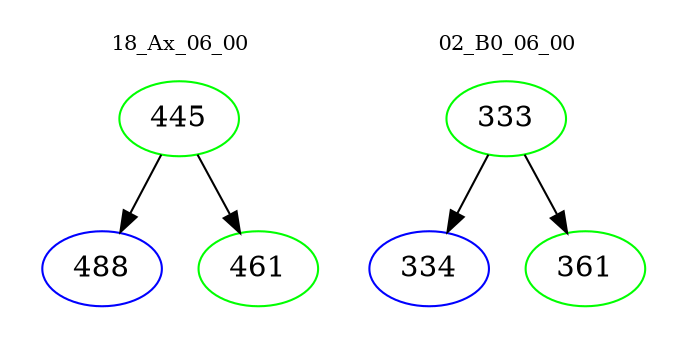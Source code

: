 digraph{
subgraph cluster_0 {
color = white
label = "18_Ax_06_00";
fontsize=10;
T0_445 [label="445", color="green"]
T0_445 -> T0_488 [color="black"]
T0_488 [label="488", color="blue"]
T0_445 -> T0_461 [color="black"]
T0_461 [label="461", color="green"]
}
subgraph cluster_1 {
color = white
label = "02_B0_06_00";
fontsize=10;
T1_333 [label="333", color="green"]
T1_333 -> T1_334 [color="black"]
T1_334 [label="334", color="blue"]
T1_333 -> T1_361 [color="black"]
T1_361 [label="361", color="green"]
}
}
